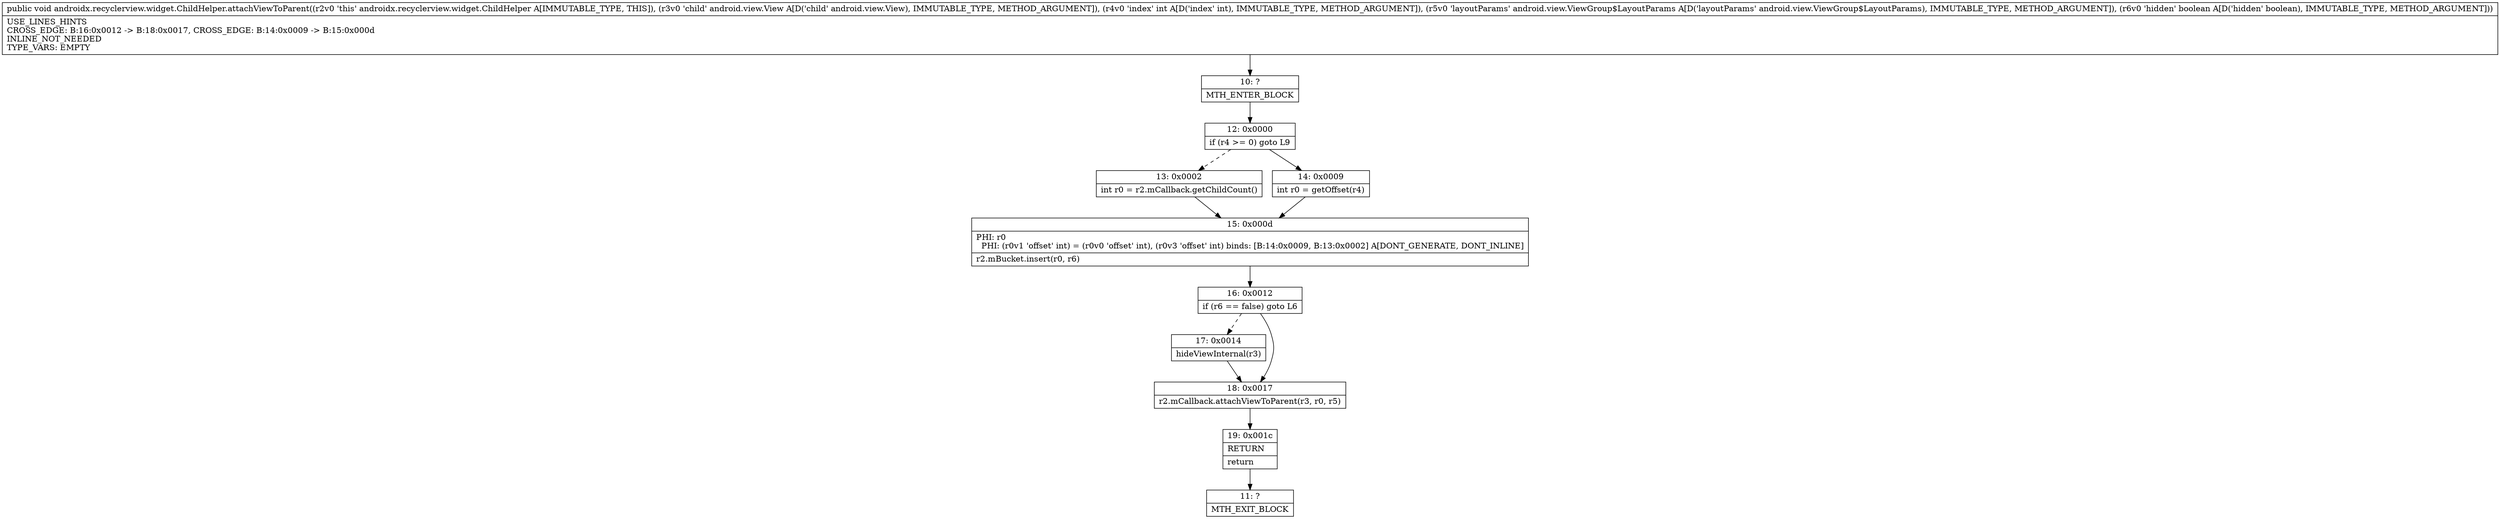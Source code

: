 digraph "CFG forandroidx.recyclerview.widget.ChildHelper.attachViewToParent(Landroid\/view\/View;ILandroid\/view\/ViewGroup$LayoutParams;Z)V" {
Node_10 [shape=record,label="{10\:\ ?|MTH_ENTER_BLOCK\l}"];
Node_12 [shape=record,label="{12\:\ 0x0000|if (r4 \>= 0) goto L9\l}"];
Node_13 [shape=record,label="{13\:\ 0x0002|int r0 = r2.mCallback.getChildCount()\l}"];
Node_15 [shape=record,label="{15\:\ 0x000d|PHI: r0 \l  PHI: (r0v1 'offset' int) = (r0v0 'offset' int), (r0v3 'offset' int) binds: [B:14:0x0009, B:13:0x0002] A[DONT_GENERATE, DONT_INLINE]\l|r2.mBucket.insert(r0, r6)\l}"];
Node_16 [shape=record,label="{16\:\ 0x0012|if (r6 == false) goto L6\l}"];
Node_17 [shape=record,label="{17\:\ 0x0014|hideViewInternal(r3)\l}"];
Node_18 [shape=record,label="{18\:\ 0x0017|r2.mCallback.attachViewToParent(r3, r0, r5)\l}"];
Node_19 [shape=record,label="{19\:\ 0x001c|RETURN\l|return\l}"];
Node_11 [shape=record,label="{11\:\ ?|MTH_EXIT_BLOCK\l}"];
Node_14 [shape=record,label="{14\:\ 0x0009|int r0 = getOffset(r4)\l}"];
MethodNode[shape=record,label="{public void androidx.recyclerview.widget.ChildHelper.attachViewToParent((r2v0 'this' androidx.recyclerview.widget.ChildHelper A[IMMUTABLE_TYPE, THIS]), (r3v0 'child' android.view.View A[D('child' android.view.View), IMMUTABLE_TYPE, METHOD_ARGUMENT]), (r4v0 'index' int A[D('index' int), IMMUTABLE_TYPE, METHOD_ARGUMENT]), (r5v0 'layoutParams' android.view.ViewGroup$LayoutParams A[D('layoutParams' android.view.ViewGroup$LayoutParams), IMMUTABLE_TYPE, METHOD_ARGUMENT]), (r6v0 'hidden' boolean A[D('hidden' boolean), IMMUTABLE_TYPE, METHOD_ARGUMENT]))  | USE_LINES_HINTS\lCROSS_EDGE: B:16:0x0012 \-\> B:18:0x0017, CROSS_EDGE: B:14:0x0009 \-\> B:15:0x000d\lINLINE_NOT_NEEDED\lTYPE_VARS: EMPTY\l}"];
MethodNode -> Node_10;Node_10 -> Node_12;
Node_12 -> Node_13[style=dashed];
Node_12 -> Node_14;
Node_13 -> Node_15;
Node_15 -> Node_16;
Node_16 -> Node_17[style=dashed];
Node_16 -> Node_18;
Node_17 -> Node_18;
Node_18 -> Node_19;
Node_19 -> Node_11;
Node_14 -> Node_15;
}

